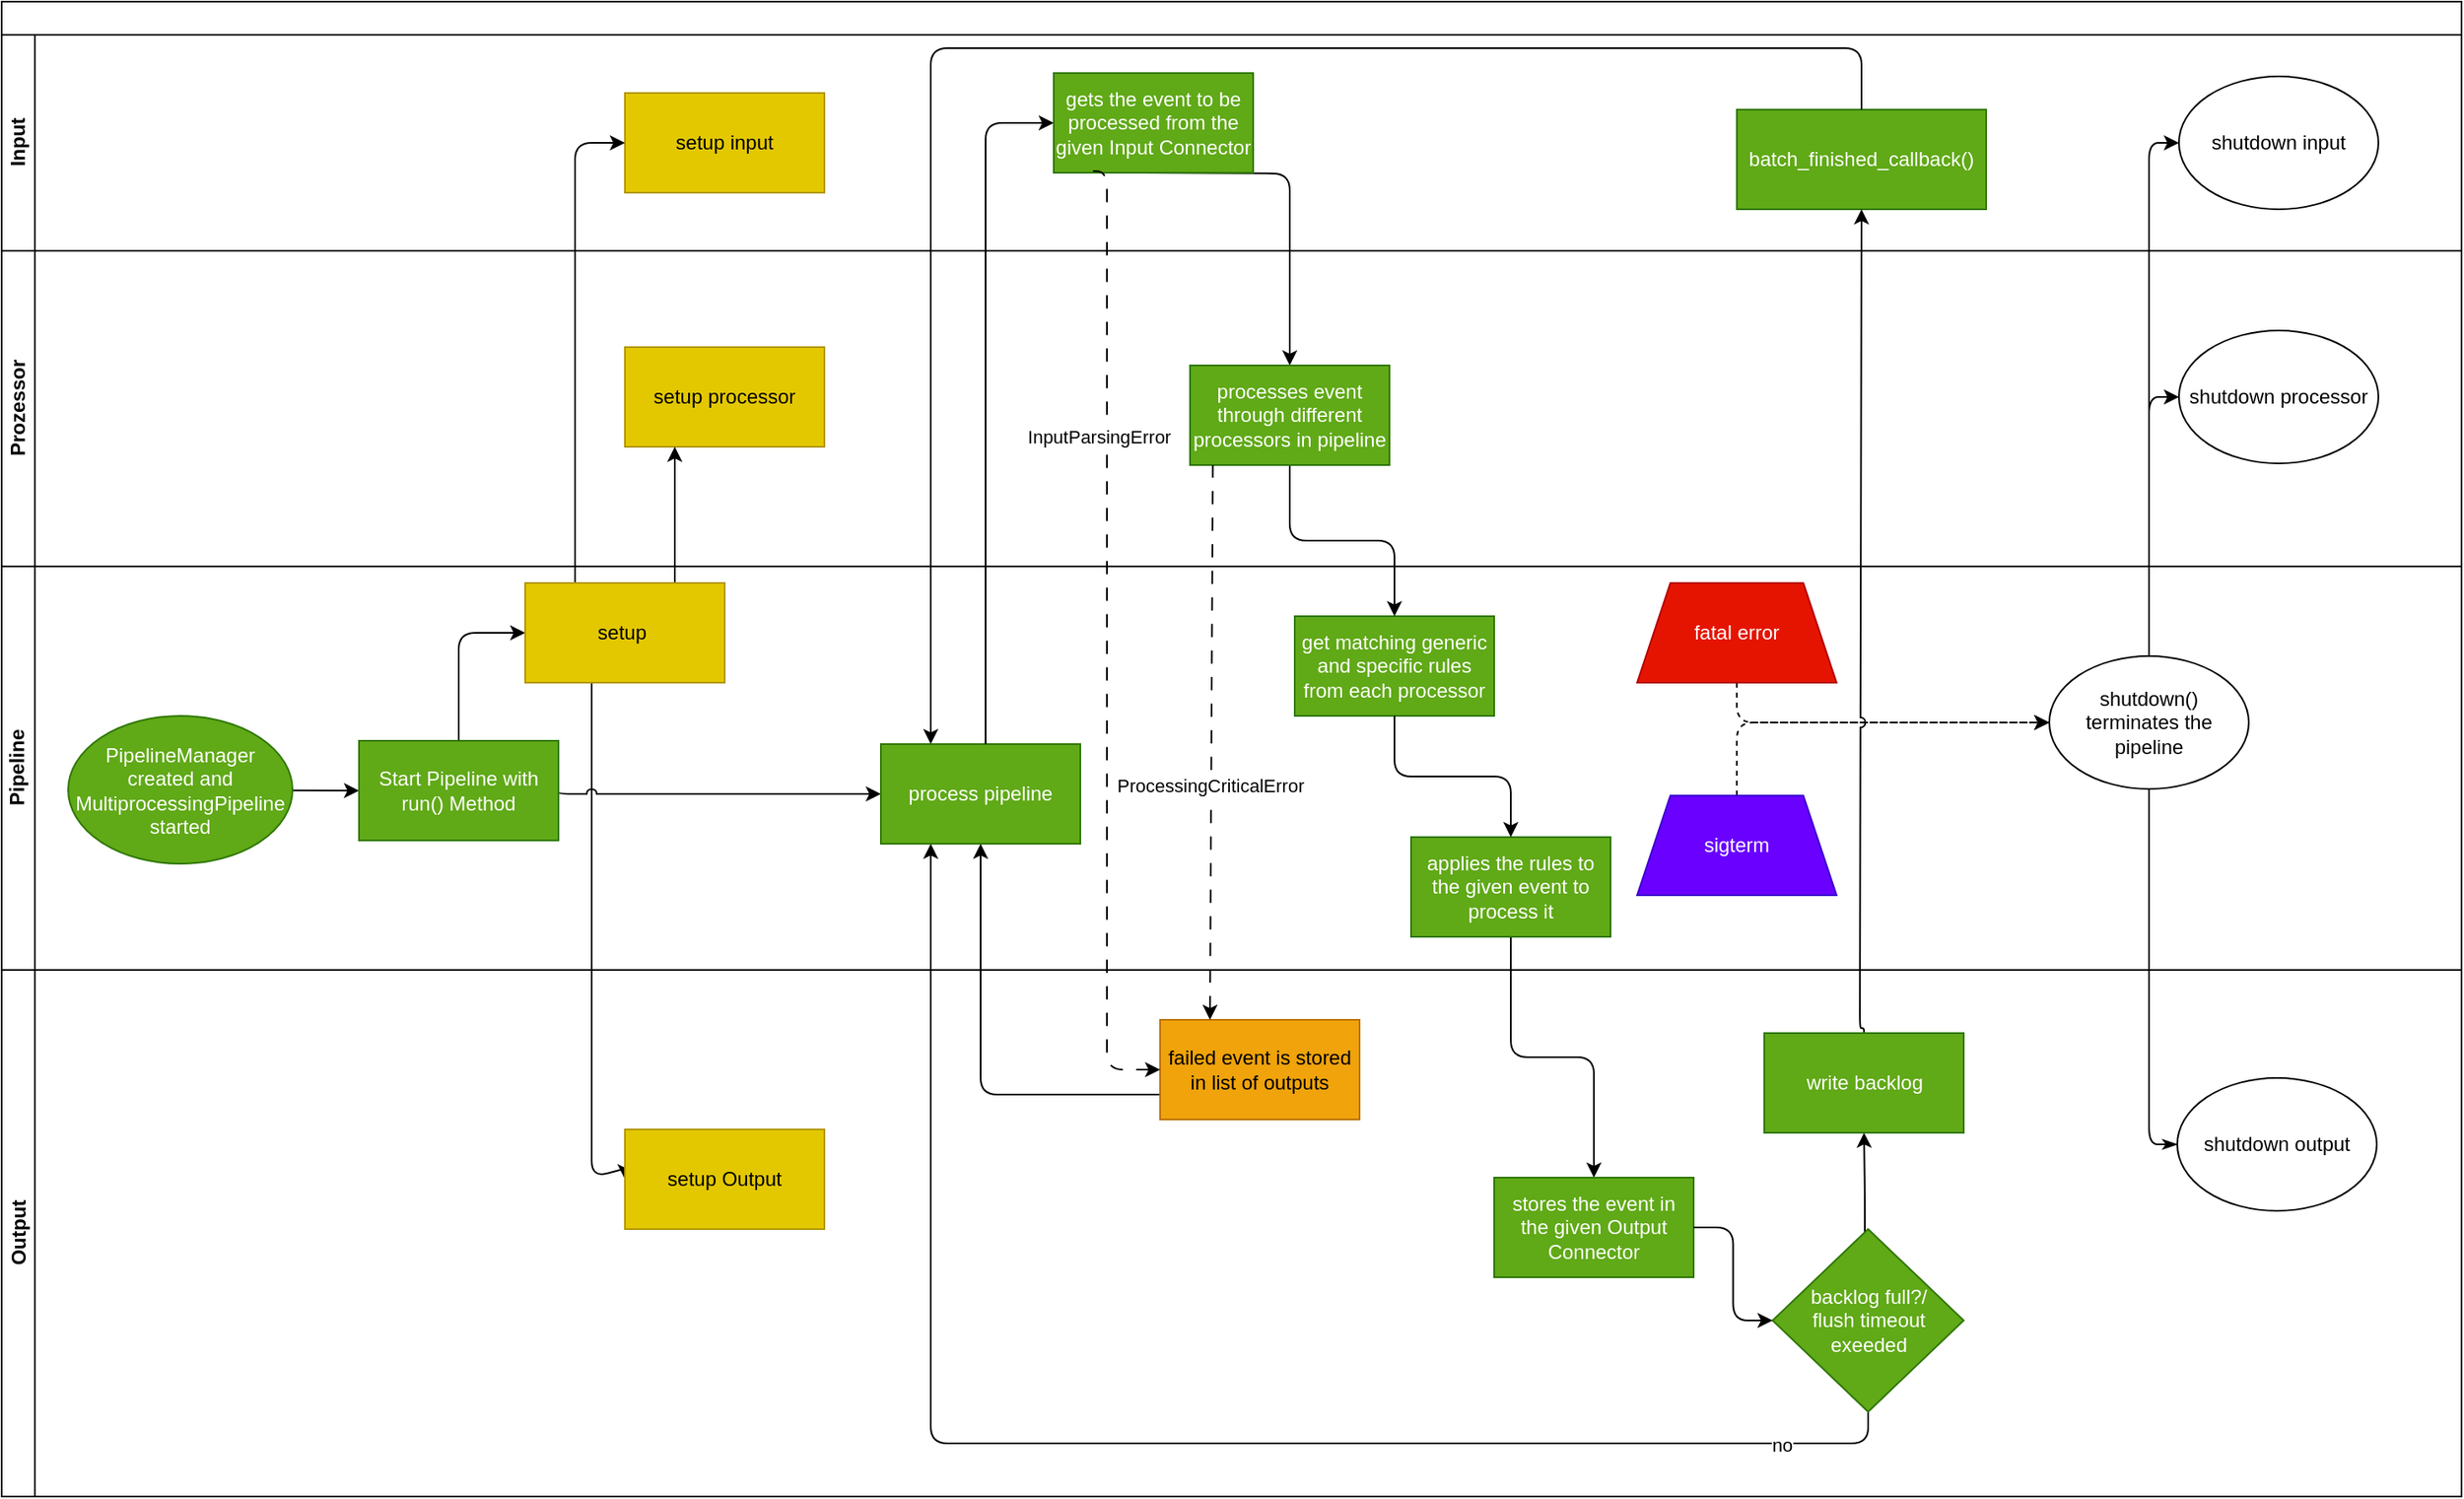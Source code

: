 <mxfile>
    <diagram id="dLlubgwYXh7pxlaa3Xrq" name="Page-1">
        <mxGraphModel dx="1664" dy="1126" grid="1" gridSize="10" guides="1" tooltips="1" connect="1" arrows="1" fold="1" page="1" pageScale="1" pageWidth="850" pageHeight="1100" math="0" shadow="0">
            <root>
                <mxCell id="0"/>
                <mxCell id="1" parent="0"/>
                <mxCell id="28" value="&lt;br&gt;" style="swimlane;childLayout=stackLayout;resizeParent=1;resizeParentMax=0;horizontal=1;startSize=20;horizontalStack=0;html=1;" parent="1" vertex="1">
                    <mxGeometry x="15" y="42" width="1480" height="900" as="geometry">
                        <mxRectangle x="15" y="41" width="40" height="30" as="alternateBounds"/>
                    </mxGeometry>
                </mxCell>
                <mxCell id="116" style="edgeStyle=orthogonalEdgeStyle;jumpStyle=arc;html=1;dashed=1;entryX=0;entryY=0.5;entryDx=0;entryDy=0;exitX=0.5;exitY=0;exitDx=0;exitDy=0;" edge="1" parent="28" source="115" target="49">
                    <mxGeometry relative="1" as="geometry"/>
                </mxCell>
                <mxCell id="29" value="Input" style="swimlane;startSize=20;horizontal=0;html=1;" parent="28" vertex="1">
                    <mxGeometry y="20" width="1480" height="130" as="geometry"/>
                </mxCell>
                <mxCell id="80" value="shutdown input" style="ellipse;whiteSpace=wrap;html=1;" parent="29" vertex="1">
                    <mxGeometry x="1310" y="25" width="120" height="80" as="geometry"/>
                </mxCell>
                <mxCell id="91" value="setup input" style="whiteSpace=wrap;html=1;fillColor=#e3c800;strokeColor=#B09500;fontColor=#000000;rounded=0;" parent="29" vertex="1">
                    <mxGeometry x="375" y="35" width="120" height="60" as="geometry"/>
                </mxCell>
                <mxCell id="113" value="batch_finished_callback()" style="rounded=0;whiteSpace=wrap;html=1;fillColor=#60a917;fontColor=#ffffff;strokeColor=#2D7600;" vertex="1" parent="29">
                    <mxGeometry x="1044" y="45" width="150" height="60" as="geometry"/>
                </mxCell>
                <mxCell id="31" value="Prozessor" style="swimlane;startSize=20;horizontal=0;html=1;" parent="28" vertex="1">
                    <mxGeometry y="150" width="1480" height="190" as="geometry"/>
                </mxCell>
                <mxCell id="81" value="shutdown processor" style="ellipse;whiteSpace=wrap;html=1;" parent="31" vertex="1">
                    <mxGeometry x="1310" y="48" width="120" height="80" as="geometry"/>
                </mxCell>
                <mxCell id="85" value="setup processor" style="whiteSpace=wrap;html=1;fillColor=#e3c800;strokeColor=#B09500;fontColor=#000000;rounded=0;" parent="31" vertex="1">
                    <mxGeometry x="375" y="58" width="120" height="60" as="geometry"/>
                </mxCell>
                <mxCell id="86" value="" style="edgeStyle=orthogonalEdgeStyle;html=1;entryX=0.25;entryY=1;entryDx=0;entryDy=0;" parent="28" source="83" target="85" edge="1">
                    <mxGeometry relative="1" as="geometry">
                        <mxPoint x="405" y="348" as="sourcePoint"/>
                        <mxPoint x="545" y="319" as="targetPoint"/>
                        <Array as="points">
                            <mxPoint x="405" y="298"/>
                            <mxPoint x="405" y="298"/>
                        </Array>
                    </mxGeometry>
                </mxCell>
                <mxCell id="92" value="" style="edgeStyle=orthogonalEdgeStyle;html=1;entryX=0;entryY=0.5;entryDx=0;entryDy=0;exitX=0.25;exitY=0;exitDx=0;exitDy=0;" parent="28" source="83" target="91" edge="1">
                    <mxGeometry relative="1" as="geometry">
                        <Array as="points">
                            <mxPoint x="345" y="85"/>
                        </Array>
                        <mxPoint x="395" y="399" as="sourcePoint"/>
                        <mxPoint x="444" y="85" as="targetPoint"/>
                    </mxGeometry>
                </mxCell>
                <mxCell id="77" value="" style="edgeStyle=orthogonalEdgeStyle;html=1;startArrow=none;startFill=0;endArrow=classic;endFill=1;entryX=0;entryY=0.5;entryDx=0;entryDy=0;" parent="28" source="49" target="81" edge="1">
                    <mxGeometry relative="1" as="geometry">
                        <mxPoint x="1455" y="278" as="targetPoint"/>
                    </mxGeometry>
                </mxCell>
                <mxCell id="79" value="" style="edgeStyle=orthogonalEdgeStyle;html=1;startArrow=none;startFill=0;endArrow=classic;endFill=1;entryX=0;entryY=0.5;entryDx=0;entryDy=0;" parent="28" target="80" edge="1">
                    <mxGeometry relative="1" as="geometry">
                        <mxPoint x="1292" y="123" as="targetPoint"/>
                        <mxPoint x="1292" y="398" as="sourcePoint"/>
                        <Array as="points">
                            <mxPoint x="1292" y="85"/>
                        </Array>
                    </mxGeometry>
                </mxCell>
                <mxCell id="102" value="" style="endArrow=classic;html=1;entryX=0;entryY=0.5;entryDx=0;entryDy=0;dashed=1;edgeStyle=orthogonalEdgeStyle;exitX=0.5;exitY=1;exitDx=0;exitDy=0;jumpStyle=arc;" parent="28" source="99" target="49" edge="1">
                    <mxGeometry width="50" height="50" relative="1" as="geometry">
                        <mxPoint x="1128" y="478" as="sourcePoint"/>
                        <mxPoint x="1084.5" y="589" as="targetPoint"/>
                        <Array as="points">
                            <mxPoint x="1044" y="434"/>
                        </Array>
                    </mxGeometry>
                </mxCell>
                <mxCell id="62" value="" style="edgeStyle=orthogonalEdgeStyle;html=1;endArrow=none;endFill=0;startArrow=classic;startFill=1;entryX=0;entryY=0.75;entryDx=0;entryDy=0;exitX=0.5;exitY=1;exitDx=0;exitDy=0;" parent="28" source="94" target="61" edge="1">
                    <mxGeometry relative="1" as="geometry">
                        <mxPoint x="589" y="588" as="sourcePoint"/>
                        <Array as="points">
                            <mxPoint x="589" y="658"/>
                            <mxPoint x="798" y="658"/>
                        </Array>
                        <mxPoint x="918" y="954" as="targetPoint"/>
                    </mxGeometry>
                </mxCell>
                <mxCell id="90" value="" style="edgeStyle=orthogonalEdgeStyle;html=1;jumpStyle=arc;entryX=0;entryY=0.5;entryDx=0;entryDy=0;" parent="28" source="83" target="89" edge="1">
                    <mxGeometry relative="1" as="geometry">
                        <mxPoint x="475" y="578" as="sourcePoint"/>
                        <Array as="points">
                            <mxPoint x="355" y="708"/>
                            <mxPoint x="375" y="708"/>
                        </Array>
                    </mxGeometry>
                </mxCell>
                <mxCell id="108" style="edgeStyle=orthogonalEdgeStyle;html=1;exitX=0.5;exitY=1;exitDx=0;exitDy=0;entryX=0.25;entryY=1;entryDx=0;entryDy=0;" edge="1" parent="28" source="105" target="94">
                    <mxGeometry relative="1" as="geometry">
                        <mxPoint x="559" y="618" as="targetPoint"/>
                        <Array as="points">
                            <mxPoint x="1123" y="868"/>
                            <mxPoint x="559" y="868"/>
                        </Array>
                    </mxGeometry>
                </mxCell>
                <mxCell id="109" value="no" style="edgeLabel;html=1;align=center;verticalAlign=middle;resizable=0;points=[];" vertex="1" connectable="0" parent="108">
                    <mxGeometry x="-0.85" y="1" relative="1" as="geometry">
                        <mxPoint as="offset"/>
                    </mxGeometry>
                </mxCell>
                <mxCell id="47" value="" style="edgeStyle=orthogonalEdgeStyle;html=1;entryX=0.5;entryY=0;entryDx=0;entryDy=0;jumpStyle=arc;" parent="28" source="43" target="45" edge="1">
                    <mxGeometry relative="1" as="geometry">
                        <mxPoint x="1070" y="686" as="targetPoint"/>
                    </mxGeometry>
                </mxCell>
                <mxCell id="112" style="edgeStyle=orthogonalEdgeStyle;html=1;entryX=0.5;entryY=1;entryDx=0;entryDy=0;exitX=0.5;exitY=0;exitDx=0;exitDy=0;jumpStyle=arc;" edge="1" parent="28" source="110" target="113">
                    <mxGeometry relative="1" as="geometry">
                        <mxPoint x="1458" y="98" as="targetPoint"/>
                        <mxPoint x="1413" y="598" as="sourcePoint"/>
                        <Array as="points">
                            <mxPoint x="1118" y="618"/>
                            <mxPoint x="1118" y="198"/>
                            <mxPoint x="1119" y="198"/>
                        </Array>
                    </mxGeometry>
                </mxCell>
                <mxCell id="114" style="edgeStyle=orthogonalEdgeStyle;html=1;entryX=0.25;entryY=0;entryDx=0;entryDy=0;" edge="1" parent="28" source="113" target="94">
                    <mxGeometry relative="1" as="geometry">
                        <mxPoint x="458" y="447" as="targetPoint"/>
                        <Array as="points">
                            <mxPoint x="1119" y="28"/>
                            <mxPoint x="559" y="28"/>
                        </Array>
                    </mxGeometry>
                </mxCell>
                <mxCell id="30" value="Pipeline" style="swimlane;startSize=20;horizontal=0;html=1;" parent="28" vertex="1">
                    <mxGeometry y="340" width="1480" height="243" as="geometry"/>
                </mxCell>
                <mxCell id="73" value="" style="edgeStyle=none;html=1;entryX=0;entryY=0.5;entryDx=0;entryDy=0;" parent="30" source="48" target="71" edge="1">
                    <mxGeometry relative="1" as="geometry">
                        <mxPoint x="255" y="139" as="targetPoint"/>
                    </mxGeometry>
                </mxCell>
                <mxCell id="48" value="PipelineManager created and MultiprocessingPipeline started" style="ellipse;whiteSpace=wrap;html=1;rounded=1;shadow=0;glass=0;sketch=0;fillColor=#60a917;fontColor=#ffffff;strokeColor=#2D7600;" parent="30" vertex="1">
                    <mxGeometry x="40" y="90" width="135" height="89" as="geometry"/>
                </mxCell>
                <mxCell id="84" value="" style="edgeStyle=orthogonalEdgeStyle;html=1;exitX=0.5;exitY=0;exitDx=0;exitDy=0;entryX=0;entryY=0.5;entryDx=0;entryDy=0;" parent="30" source="71" target="83" edge="1">
                    <mxGeometry relative="1" as="geometry"/>
                </mxCell>
                <mxCell id="97" value="" style="jumpStyle=arc;html=1;edgeStyle=orthogonalEdgeStyle;exitX=1;exitY=0.5;exitDx=0;exitDy=0;entryX=0;entryY=0.5;entryDx=0;entryDy=0;" parent="30" source="71" target="94" edge="1">
                    <mxGeometry relative="1" as="geometry">
                        <mxPoint x="665" y="149" as="targetPoint"/>
                        <Array as="points">
                            <mxPoint x="335" y="137"/>
                        </Array>
                    </mxGeometry>
                </mxCell>
                <mxCell id="71" value="Start Pipeline with run() Method" style="rounded=0;whiteSpace=wrap;html=1;fillColor=#60a917;fontColor=#ffffff;strokeColor=#2D7600;" parent="30" vertex="1">
                    <mxGeometry x="215" y="105" width="120" height="60" as="geometry"/>
                </mxCell>
                <mxCell id="83" value="setup&amp;nbsp;" style="whiteSpace=wrap;html=1;fillColor=#e3c800;strokeColor=#B09500;fontColor=#000000;rounded=0;" parent="30" vertex="1">
                    <mxGeometry x="315" y="10" width="120" height="60" as="geometry"/>
                </mxCell>
                <mxCell id="94" value="process pipeline" style="whiteSpace=wrap;html=1;fillColor=#60a917;strokeColor=#2D7600;fontColor=#ffffff;rounded=0;" parent="30" vertex="1">
                    <mxGeometry x="529" y="107" width="120" height="60" as="geometry"/>
                </mxCell>
                <mxCell id="99" value="fatal error" style="shape=trapezoid;perimeter=trapezoidPerimeter;whiteSpace=wrap;html=1;fixedSize=1;fillColor=#e51400;fontColor=#ffffff;strokeColor=#B20000;" parent="30" vertex="1">
                    <mxGeometry x="984" y="10" width="120" height="60" as="geometry"/>
                </mxCell>
                <mxCell id="39" value="get matching generic and specific rules from each processor" style="whiteSpace=wrap;html=1;fillColor=#60a917;fontColor=#ffffff;strokeColor=#2D7600;" parent="30" vertex="1">
                    <mxGeometry x="778" y="30" width="120" height="60" as="geometry"/>
                </mxCell>
                <mxCell id="43" value="applies the rules to the given event to process it" style="whiteSpace=wrap;html=1;fillColor=#60a917;fontColor=#ffffff;strokeColor=#2D7600;" parent="30" vertex="1">
                    <mxGeometry x="848" y="163" width="120" height="60" as="geometry"/>
                </mxCell>
                <mxCell id="44" value="" style="edgeStyle=orthogonalEdgeStyle;html=1;" parent="30" source="39" target="43" edge="1">
                    <mxGeometry relative="1" as="geometry"/>
                </mxCell>
                <mxCell id="115" value="sigterm" style="shape=trapezoid;perimeter=trapezoidPerimeter;whiteSpace=wrap;html=1;fixedSize=1;fillColor=#6a00ff;strokeColor=#3700CC;fontColor=#ffffff;" vertex="1" parent="30">
                    <mxGeometry x="984" y="138" width="120" height="60" as="geometry"/>
                </mxCell>
                <mxCell id="32" value="Output" style="swimlane;startSize=20;horizontal=0;html=1;" parent="28" vertex="1">
                    <mxGeometry y="583" width="1480" height="317" as="geometry"/>
                </mxCell>
                <mxCell id="49" value="shutdown() terminates the pipeline" style="ellipse;whiteSpace=wrap;html=1;rounded=1;shadow=0;glass=0;sketch=0;" parent="32" vertex="1">
                    <mxGeometry x="1232" y="-189" width="120" height="80" as="geometry"/>
                </mxCell>
                <mxCell id="61" value="failed event is stored in list of outputs" style="whiteSpace=wrap;html=1;fillColor=#f0a30a;strokeColor=#BD7000;fontColor=#000000;" parent="32" vertex="1">
                    <mxGeometry x="697" y="30" width="120" height="60" as="geometry"/>
                </mxCell>
                <mxCell id="82" value="shutdown output" style="ellipse;whiteSpace=wrap;html=1;" parent="32" vertex="1">
                    <mxGeometry x="1309" y="65" width="120" height="80" as="geometry"/>
                </mxCell>
                <mxCell id="70" value="" style="edgeStyle=orthogonalEdgeStyle;html=1;endArrow=none;endFill=0;startArrow=classicThin;startFill=1;exitX=0;exitY=0.5;exitDx=0;exitDy=0;" parent="32" source="82" target="49" edge="1">
                    <mxGeometry relative="1" as="geometry">
                        <mxPoint x="1365" y="45" as="sourcePoint"/>
                    </mxGeometry>
                </mxCell>
                <mxCell id="89" value="setup Output" style="whiteSpace=wrap;html=1;fillColor=#e3c800;strokeColor=#B09500;fontColor=#000000;rounded=0;" parent="32" vertex="1">
                    <mxGeometry x="375" y="96" width="120" height="60" as="geometry"/>
                </mxCell>
                <mxCell id="111" value="" style="edgeStyle=orthogonalEdgeStyle;html=1;entryX=0.5;entryY=1;entryDx=0;entryDy=0;" edge="1" parent="32" source="105" target="110">
                    <mxGeometry relative="1" as="geometry">
                        <Array as="points">
                            <mxPoint x="1121" y="136"/>
                            <mxPoint x="1121" y="98"/>
                        </Array>
                    </mxGeometry>
                </mxCell>
                <mxCell id="105" value="backlog full?/&lt;br&gt;flush timeout exeeded" style="rhombus;whiteSpace=wrap;html=1;fillColor=#60a917;fontColor=#ffffff;strokeColor=#2D7600;" vertex="1" parent="32">
                    <mxGeometry x="1065.5" y="156" width="115" height="110" as="geometry"/>
                </mxCell>
                <mxCell id="110" value="write backlog" style="whiteSpace=wrap;html=1;fillColor=#60a917;strokeColor=#2D7600;fontColor=#ffffff;" vertex="1" parent="32">
                    <mxGeometry x="1060.5" y="38" width="120" height="60" as="geometry"/>
                </mxCell>
                <mxCell id="45" value="stores the event in the given Output Connector" style="whiteSpace=wrap;html=1;fillColor=#60a917;fontColor=#ffffff;strokeColor=#2D7600;" parent="32" vertex="1">
                    <mxGeometry x="898" y="125" width="120" height="60" as="geometry"/>
                </mxCell>
                <mxCell id="106" style="edgeStyle=orthogonalEdgeStyle;html=1;entryX=0;entryY=0.5;entryDx=0;entryDy=0;" edge="1" parent="32" source="45" target="105">
                    <mxGeometry relative="1" as="geometry"/>
                </mxCell>
                <mxCell id="36" value="" style="edgeStyle=orthogonalEdgeStyle;html=1;entryX=0;entryY=0.5;entryDx=0;entryDy=0;jumpStyle=arc;" parent="1" source="94" target="34" edge="1">
                    <mxGeometry relative="1" as="geometry">
                        <mxPoint x="12" y="512" as="sourcePoint"/>
                        <mxPoint x="14" y="111" as="targetPoint"/>
                        <Array as="points">
                            <mxPoint x="607" y="115"/>
                        </Array>
                    </mxGeometry>
                </mxCell>
                <mxCell id="38" value="" style="edgeStyle=orthogonalEdgeStyle;html=1;" parent="1" target="37" edge="1">
                    <mxGeometry relative="1" as="geometry">
                        <mxPoint x="701.0" y="145" as="sourcePoint"/>
                    </mxGeometry>
                </mxCell>
                <mxCell id="34" value="gets the event to be processed from the given Input Connector" style="whiteSpace=wrap;html=1;fillColor=#60a917;fontColor=#ffffff;strokeColor=#2D7600;" parent="1" vertex="1">
                    <mxGeometry x="648" y="85" width="120" height="60" as="geometry"/>
                </mxCell>
                <mxCell id="41" value="" style="edgeStyle=orthogonalEdgeStyle;html=1;entryX=0.5;entryY=0;entryDx=0;entryDy=0;" parent="1" source="37" target="39" edge="1">
                    <mxGeometry relative="1" as="geometry">
                        <mxPoint x="790" y="401" as="targetPoint"/>
                    </mxGeometry>
                </mxCell>
                <mxCell id="37" value="processes event through different processors in pipeline" style="whiteSpace=wrap;html=1;fillColor=#60a917;fontColor=#ffffff;strokeColor=#2D7600;" parent="1" vertex="1">
                    <mxGeometry x="730" y="261" width="120" height="60" as="geometry"/>
                </mxCell>
                <mxCell id="64" value="" style="html=1;startArrow=classic;startFill=1;endArrow=none;endFill=0;entryX=0.156;entryY=1;entryDx=0;entryDy=0;entryPerimeter=0;exitX=0.25;exitY=0;exitDx=0;exitDy=0;dashed=1;dashPattern=8 8;" parent="1" source="61" edge="1">
                    <mxGeometry relative="1" as="geometry">
                        <mxPoint x="744.2" y="784.74" as="sourcePoint"/>
                        <mxPoint x="743.72" y="321" as="targetPoint"/>
                    </mxGeometry>
                </mxCell>
                <mxCell id="68" value="ProcessingCriticalError" style="edgeLabel;html=1;align=center;verticalAlign=middle;resizable=0;points=[];" parent="64" vertex="1" connectable="0">
                    <mxGeometry x="-0.15" y="1" relative="1" as="geometry">
                        <mxPoint y="1" as="offset"/>
                    </mxGeometry>
                </mxCell>
                <mxCell id="66" value="" style="edgeStyle=orthogonalEdgeStyle;html=1;startArrow=classic;startFill=1;endArrow=none;endFill=0;entryX=0.25;entryY=1;entryDx=0;entryDy=0;exitX=0;exitY=0.5;exitDx=0;exitDy=0;dashed=1;dashPattern=8 8;" parent="1" source="61" edge="1">
                    <mxGeometry relative="1" as="geometry">
                        <mxPoint x="704" y="816" as="sourcePoint"/>
                        <mxPoint x="667" y="144" as="targetPoint"/>
                        <Array as="points">
                            <mxPoint x="680" y="685"/>
                            <mxPoint x="680" y="144"/>
                        </Array>
                    </mxGeometry>
                </mxCell>
                <mxCell id="67" value="InputParsingError" style="edgeLabel;html=1;align=center;verticalAlign=middle;resizable=0;points=[];" parent="66" vertex="1" connectable="0">
                    <mxGeometry x="-0.05" y="5" relative="1" as="geometry">
                        <mxPoint y="-135" as="offset"/>
                    </mxGeometry>
                </mxCell>
            </root>
        </mxGraphModel>
    </diagram>
</mxfile>